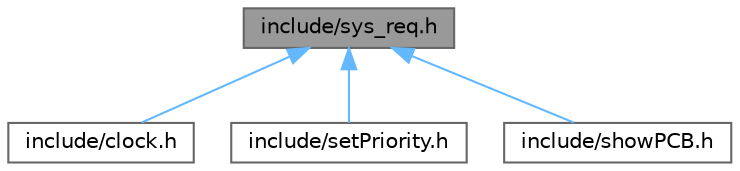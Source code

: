 digraph "include/sys_req.h"
{
 // LATEX_PDF_SIZE
  bgcolor="transparent";
  edge [fontname=Helvetica,fontsize=10,labelfontname=Helvetica,labelfontsize=10];
  node [fontname=Helvetica,fontsize=10,shape=box,height=0.2,width=0.4];
  Node1 [id="Node000001",label="include/sys_req.h",height=0.2,width=0.4,color="gray40", fillcolor="grey60", style="filled", fontcolor="black",tooltip="System request function and constants."];
  Node1 -> Node2 [id="edge1_Node000001_Node000002",dir="back",color="steelblue1",style="solid",tooltip=" "];
  Node2 [id="Node000002",label="include/clock.h",height=0.2,width=0.4,color="grey40", fillcolor="white", style="filled",URL="$clock_8h.html",tooltip="Handles accesses to the Real Time Clock (RTC)"];
  Node1 -> Node3 [id="edge2_Node000001_Node000003",dir="back",color="steelblue1",style="solid",tooltip=" "];
  Node3 [id="Node000003",label="include/setPriority.h",height=0.2,width=0.4,color="grey40", fillcolor="white", style="filled",URL="$setPriority_8h_source.html",tooltip=" "];
  Node1 -> Node4 [id="edge3_Node000001_Node000004",dir="back",color="steelblue1",style="solid",tooltip=" "];
  Node4 [id="Node000004",label="include/showPCB.h",height=0.2,width=0.4,color="grey40", fillcolor="white", style="filled",URL="$showPCB_8h_source.html",tooltip=" "];
}
